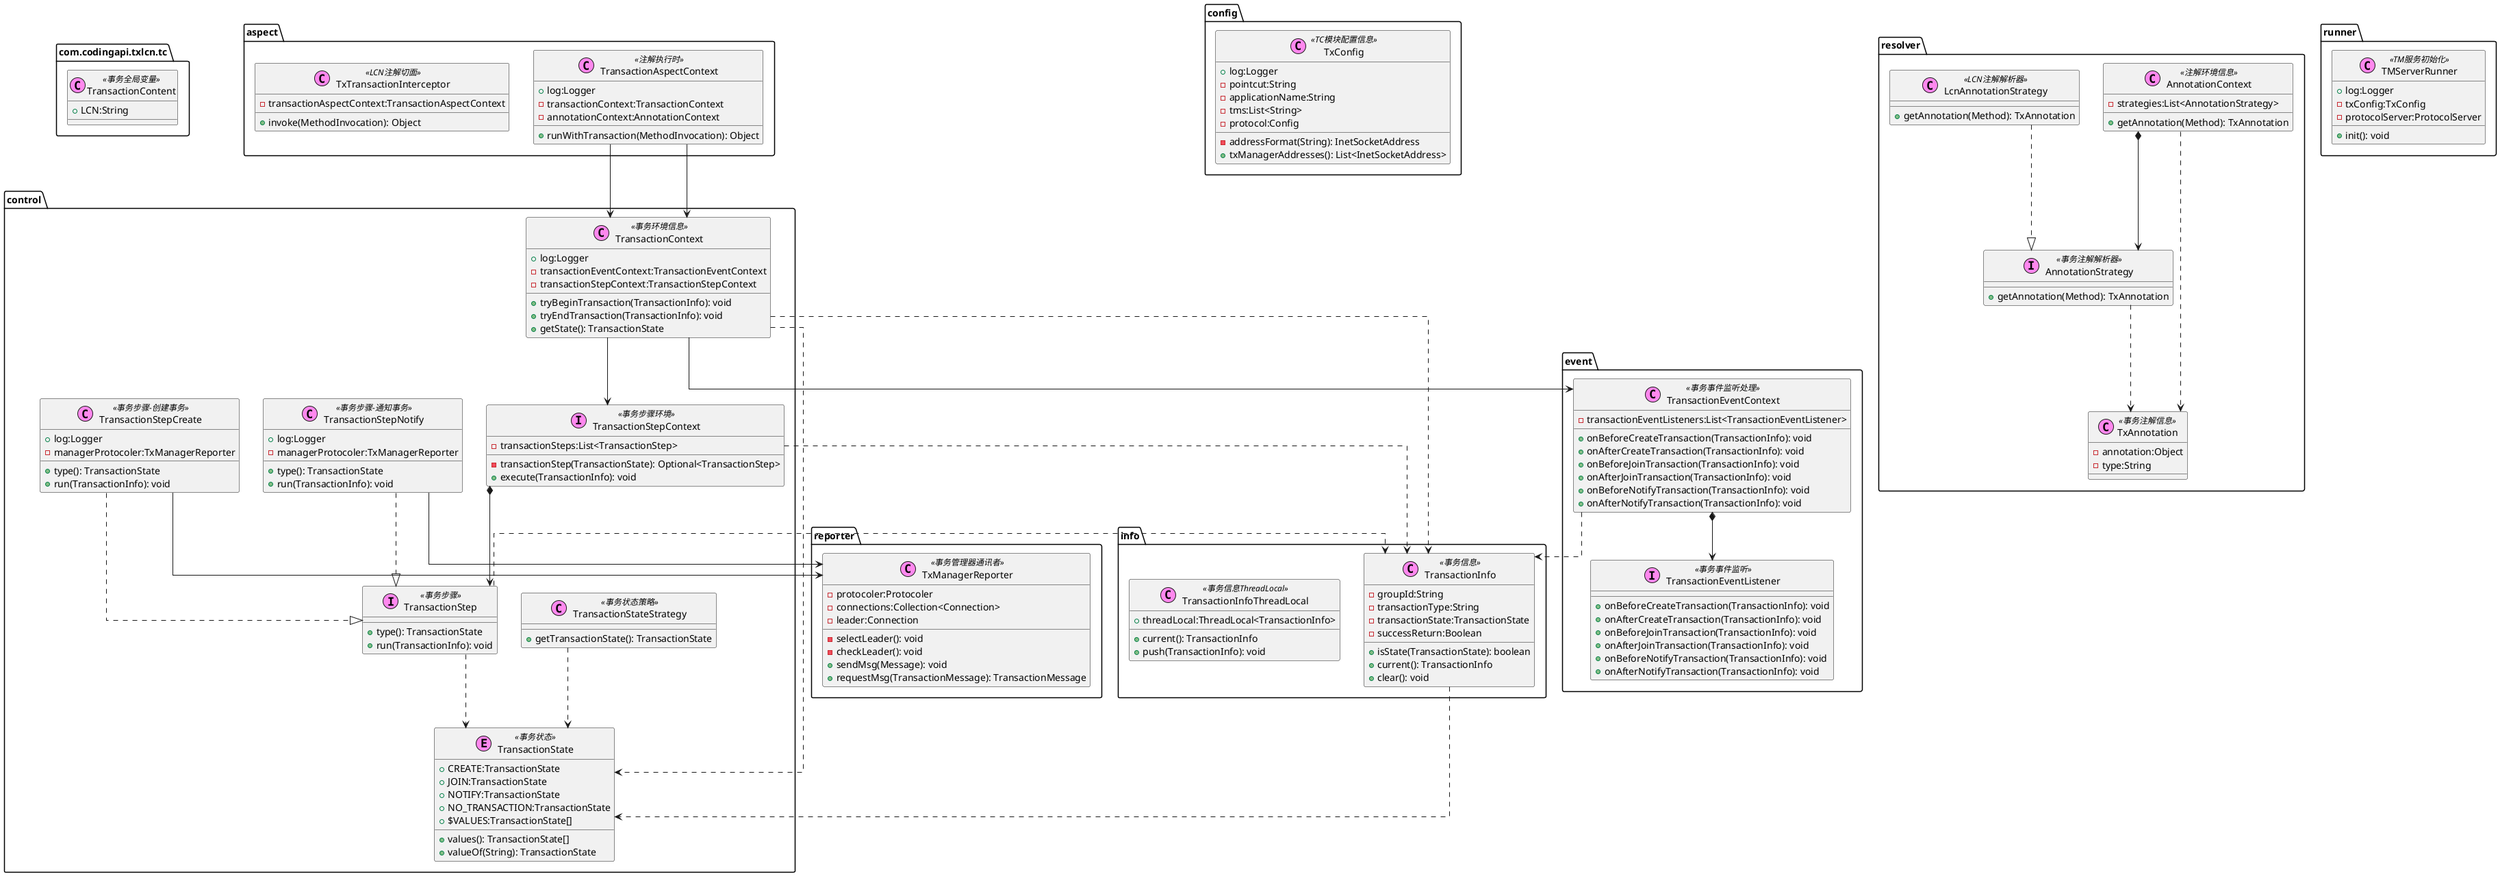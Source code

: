 @startuml
set namespaceSeparator ::

skinparam linetype polyline
skinparam linetype polyline
skinparam linetype ortho
top to bottom direction

class com.codingapi.txlcn.tc::TransactionContent <<(C,#FF88EE)事务全局变量>> {
	+LCN:String 

}


class aspect::TransactionAspectContext <<(C,#FF88EE)注解执行时>> {
	+log:Logger 
	-transactionContext:TransactionContext 
	-annotationContext:AnnotationContext 

	+runWithTransaction(MethodInvocation): Object 
}

aspect::TransactionAspectContext --> control::TransactionContext
aspect::TransactionAspectContext --> control::TransactionContext

class aspect::TxTransactionInterceptor <<(C,#FF88EE)LCN注解切面>> {
	-transactionAspectContext:TransactionAspectContext 

	+invoke(MethodInvocation): Object 
}


class config::TxConfig <<(C,#FF88EE)TC模块配置信息>> {
	+log:Logger 
	-pointcut:String 
	-applicationName:String 
	-tms:List<String> 
	-protocol:Config 

	-addressFormat(String): InetSocketAddress 
	+txManagerAddresses(): List<InetSocketAddress> 
}


class control::TransactionContext <<(C,#FF88EE)事务环境信息>> {
	+log:Logger 
	-transactionEventContext:TransactionEventContext 
	-transactionStepContext:TransactionStepContext 

	+tryBeginTransaction(TransactionInfo): void 
	+tryEndTransaction(TransactionInfo): void 
	+getState(): TransactionState 
}

control::TransactionContext --> event::TransactionEventContext
control::TransactionContext --> control::TransactionStepContext
control::TransactionContext ..> info::TransactionInfo
control::TransactionContext ..> control::TransactionState

class control::TransactionState <<(E,#FF88EE)事务状态>> {
	+CREATE:TransactionState 
	+JOIN:TransactionState 
	+NOTIFY:TransactionState 
	+NO_TRANSACTION:TransactionState 
	+$VALUES:TransactionState[] 

	+values(): TransactionState[] 
	+valueOf(String): TransactionState 
}


class control::TransactionStateStrategy <<(C,#FF88EE)事务状态策略>> {

	+getTransactionState(): TransactionState 
}

control::TransactionStateStrategy ..> control::TransactionState

class control::TransactionStep <<(I,#FF88EE)事务步骤>> {

	+type(): TransactionState 
	+run(TransactionInfo): void 
}

control::TransactionStep ..> control::TransactionState
control::TransactionStep ..> info::TransactionInfo

class control::TransactionStepContext <<(I,#FF88EE)事务步骤环境>> {
	-transactionSteps:List<TransactionStep> 

	-transactionStep(TransactionState): Optional<TransactionStep> 
	+execute(TransactionInfo): void 
}

control::TransactionStepContext *--> control::TransactionStep
control::TransactionStepContext ..> info::TransactionInfo

class control::TransactionStepCreate <<(C,#FF88EE)事务步骤-创建事务>> {
	+log:Logger 
	-managerProtocoler:TxManagerReporter 

	+type(): TransactionState 
	+run(TransactionInfo): void 
}

control::TransactionStepCreate ..|> control::TransactionStep
control::TransactionStepCreate --> reporter::TxManagerReporter

class control::TransactionStepNotify <<(C,#FF88EE)事务步骤-通知事务>> {
	+log:Logger 
	-managerProtocoler:TxManagerReporter 

	+type(): TransactionState 
	+run(TransactionInfo): void 
}

control::TransactionStepNotify ..|> control::TransactionStep
control::TransactionStepNotify --> reporter::TxManagerReporter

class event::TransactionEventContext <<(C,#FF88EE)事务事件监听处理>> {
	-transactionEventListeners:List<TransactionEventListener> 

	+onBeforeCreateTransaction(TransactionInfo): void 
	+onAfterCreateTransaction(TransactionInfo): void 
	+onBeforeJoinTransaction(TransactionInfo): void 
	+onAfterJoinTransaction(TransactionInfo): void 
	+onBeforeNotifyTransaction(TransactionInfo): void 
	+onAfterNotifyTransaction(TransactionInfo): void 
}

event::TransactionEventContext *--> event::TransactionEventListener
event::TransactionEventContext ..> info::TransactionInfo

class event::TransactionEventListener <<(I,#FF88EE)事务事件监听>> {

	+onBeforeCreateTransaction(TransactionInfo): void 
	+onAfterCreateTransaction(TransactionInfo): void 
	+onBeforeJoinTransaction(TransactionInfo): void 
	+onAfterJoinTransaction(TransactionInfo): void 
	+onBeforeNotifyTransaction(TransactionInfo): void 
	+onAfterNotifyTransaction(TransactionInfo): void 
}


class info::TransactionInfo <<(C,#FF88EE)事务信息>> {
	-groupId:String 
	-transactionType:String 
	-transactionState:TransactionState 
	-successReturn:Boolean 

	+isState(TransactionState): boolean 
	+current(): TransactionInfo 
	+clear(): void 
}

info::TransactionInfo ..> control::TransactionState

class info::TransactionInfoThreadLocal <<(C,#FF88EE)事务信息ThreadLocal>> {
	+threadLocal:ThreadLocal<TransactionInfo> 

	+current(): TransactionInfo 
	+push(TransactionInfo): void 
}


class reporter::TxManagerReporter <<(C,#FF88EE)事务管理器通讯者>> {
	-protocoler:Protocoler 
	-connections:Collection<Connection> 
	-leader:Connection 

	-selectLeader(): void 
	-checkLeader(): void 
	+sendMsg(Message): void 
	+requestMsg(TransactionMessage): TransactionMessage 
}


class resolver::AnnotationContext <<(C,#FF88EE)注解环境信息>> {
	-strategies:List<AnnotationStrategy> 

	+getAnnotation(Method): TxAnnotation 
}

resolver::AnnotationContext *--> resolver::AnnotationStrategy
resolver::AnnotationContext ..> resolver::TxAnnotation

class resolver::AnnotationStrategy <<(I,#FF88EE)事务注解解析器>> {

	+getAnnotation(Method): TxAnnotation 
}

resolver::AnnotationStrategy ..> resolver::TxAnnotation

class resolver::LcnAnnotationStrategy <<(C,#FF88EE)LCN注解解析器>> {

	+getAnnotation(Method): TxAnnotation 
}

resolver::LcnAnnotationStrategy ..|> resolver::AnnotationStrategy

class resolver::TxAnnotation <<(C,#FF88EE)事务注解信息>> {
	-annotation:Object 
	-type:String 

}


class runner::TMServerRunner <<(C,#FF88EE)TM服务初始化>> {
	+log:Logger 
	-txConfig:TxConfig 
	-protocolServer:ProtocolServer 

	+init(): void 
}



@enduml
